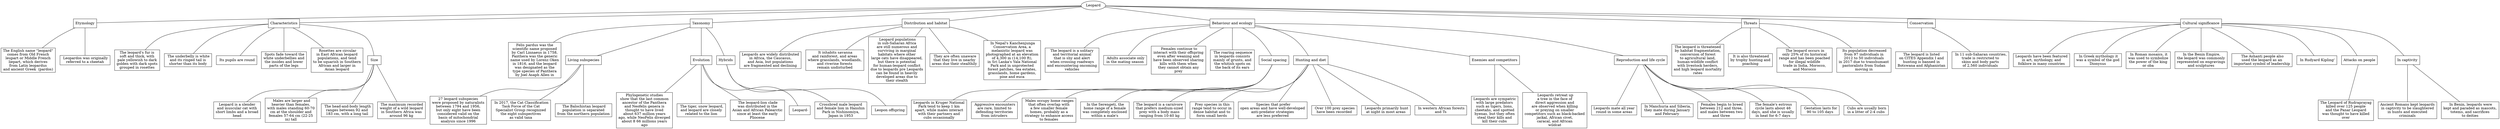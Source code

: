 graph Leopard {
	graph [overlap=scale]
	node [shape=ellipse]
	Leopard
	node [shape=box]
	Etymology
	Leopard -- Etymology
	"The English name \"leopard\"
comes from Old French
leupart or Middle French
liepart, which derives
from Latin leopardus
and ancient Greek  (pardos)"
	Etymology -- "The English name \"leopard\"
comes from Old French
leupart or Middle French
liepart, which derives
from Latin leopardus
and ancient Greek  (pardos)"
	" Leopardos was originally
referred to a cheetah"
	Etymology -- " Leopardos was originally
referred to a cheetah"
	Characteristics
	Leopard -- Characteristics
	"The leopard's fur is
soft and thick, with
pale yellowish to dark
golden with dark spots
grouped in rosettes"
	Characteristics -- "The leopard's fur is
soft and thick, with
pale yellowish to dark
golden with dark spots
grouped in rosettes"
	" The underbelly is white
and its ringed tail is
shorter than its body"
	Characteristics -- " The underbelly is white
and its ringed tail is
shorter than its body"
	" Its pupils are round"
	Characteristics -- " Its pupils are round"
	" Spots fade toward the
white underbellies and
the insides and lower
parts of the legs"
	Characteristics -- " Spots fade toward the
white underbellies and
the insides and lower
parts of the legs"
	" Rosettes are circular
in East African leopard
populations, and tend
to be squarish in Southern
African and larger in
Asian leopard"
	Characteristics -- " Rosettes are circular
in East African leopard
populations, and tend
to be squarish in Southern
African and larger in
Asian leopard"
	Size
	Characteristics -- Size
	"Leopard is a slender
and muscular cat with
short limbs and a broad
head"
	Size -- "Leopard is a slender
and muscular cat with
short limbs and a broad
head"
	" Males are larger and
heavier than females,
with males standing 60-70
cm at the shoulder and
females 57-64 cm (22-25
in) tall"
	Size -- " Males are larger and
heavier than females,
with males standing 60-70
cm at the shoulder and
females 57-64 cm (22-25
in) tall"
	" The head-and-body length
ranges between 92 and
183 cm, with a long tail"
	Size -- " The head-and-body length
ranges between 92 and
183 cm, with a long tail"
	" The maximum recorded
weight of a wild leopard
in Southern Africa was
around 96 kg"
	Size -- " The maximum recorded
weight of a wild leopard
in Southern Africa was
around 96 kg"
	Taxonomy
	Leopard -- Taxonomy
	"Felis pardus was the
scientific name proposed
by Carl Linnaeus in 1758,
Panthera was the generic
name used by Lorenz Oken
in 1816, and the leopard
was designated as the
type species of Panthera
by Joel Asaph Allen in"
	Taxonomy -- "Felis pardus was the
scientific name proposed
by Carl Linnaeus in 1758,
Panthera was the generic
name used by Lorenz Oken
in 1816, and the leopard
was designated as the
type species of Panthera
by Joel Asaph Allen in"
	"Living subspecies"
	Taxonomy -- "Living subspecies"
	"27 leopard subspecies
were proposed by naturalists
between 1794 and 1956,
but only eight have been
considered valid on the
basis of mitochondrial
analysis since 1996"
	"Living subspecies" -- "27 leopard subspecies
were proposed by naturalists
between 1794 and 1956,
but only eight have been
considered valid on the
basis of mitochondrial
analysis since 1996"
	" In 2017, the Cat Classification
Task Force of the Cat
Specialist Group recognized
the eight subspectives
as valid taxa"
	"Living subspecies" -- " In 2017, the Cat Classification
Task Force of the Cat
Specialist Group recognized
the eight subspectives
as valid taxa"
	" The Balochistan leopard
population is separated
from the northern population"
	"Living subspecies" -- " The Balochistan leopard
population is separated
from the northern population"
	Evolution
	Taxonomy -- Evolution
	"Phylogenetic studies
show that the last common
ancestor of the Panthera
and Neofelis genera is
thought to have lived
about 637 million years
ago, while NeoFelis diverged
about 8 66 millions years
ago"
	Evolution -- "Phylogenetic studies
show that the last common
ancestor of the Panthera
and Neofelis genera is
thought to have lived
about 637 million years
ago, while NeoFelis diverged
about 8 66 millions years
ago"
	" The tiger, snow leopard,
and leopard are closely
related to the lion"
	Evolution -- " The tiger, snow leopard,
and leopard are closely
related to the lion"
	" The leopard-lion clade
was distributed in the
Asian and African Palearctic
since at least the early
Pliocene"
	Evolution -- " The leopard-lion clade
was distributed in the
Asian and African Palearctic
since at least the early
Pliocene"
	" Leopard-"
	Evolution -- " Leopard-"
	Hybrids
	Taxonomy -- Hybrids
	"Crossbred male leopard
and female lion in Hanshin
Park in Nishinomiya,
Japan in 1953"
	Hybrids -- "Crossbred male leopard
and female lion in Hanshin
Park in Nishinomiya,
Japan in 1953"
	" Leopon offspring"
	Hybrids -- " Leopon offspring"
	"Distribution and habitat"
	Leopard -- "Distribution and habitat"
	"Leopards are widely distributed
in Africa, the Caucasus,
and Asia, but populations
are fragmented and declining"
	"Distribution and habitat" -- "Leopards are widely distributed
in Africa, the Caucasus,
and Asia, but populations
are fragmented and declining"
	" It inhabits savanna
and rainforest, and areas
where grasslands, woodlands,
and riverine forests
remain undisturbed"
	"Distribution and habitat" -- " It inhabits savanna
and rainforest, and areas
where grasslands, woodlands,
and riverine forests
remain undisturbed"
	" Leopard populations
in sub-Saharan Africa
are still numerous and
surviving in marginal
habitats where other
large cats have disappeared,
but there is potential
for human-leopard conflict
due to leopards pre Leopards
can be found in heavily
developed areas due to
their stealth"
	"Distribution and habitat" -- " Leopard populations
in sub-Saharan Africa
are still numerous and
surviving in marginal
habitats where other
large cats have disappeared,
but there is potential
for human-leopard conflict
due to leopards pre Leopards
can be found in heavily
developed areas due to
their stealth"
	" They are often unaware
that they live in nearby
areas due their stealthily"
	"Distribution and habitat" -- " They are often unaware
that they live in nearby
areas due their stealthily"
	" In Nepal's Kanchenjunga
Conservation Area, a
melanistic leopard was
photographed at an elevation
of 4,300 m (14,100 ft),
in Sri Lanka's Yala National
Park and in unprotected
forest patches, tea estates,
grasslands, home gardens,
pine and euca"
	"Distribution and habitat" -- " In Nepal's Kanchenjunga
Conservation Area, a
melanistic leopard was
photographed at an elevation
of 4,300 m (14,100 ft),
in Sri Lanka's Yala National
Park and in unprotected
forest patches, tea estates,
grasslands, home gardens,
pine and euca"
	"Behaviour and ecology"
	Leopard -- "Behaviour and ecology"
	"The leopard is a solitary
and territorial animal
that is shy and alert
when crossing roadways
and encountering oncoming
vehicles"
	"Behaviour and ecology" -- "The leopard is a solitary
and territorial animal
that is shy and alert
when crossing roadways
and encountering oncoming
vehicles"
	" Adults associate only
in the mating season"
	"Behaviour and ecology" -- " Adults associate only
in the mating season"
	" Females continue to
interact with their offspring
even after weaning and
have been observed sharing
kills with them when
they cannot obtain any
prey"
	"Behaviour and ecology" -- " Females continue to
interact with their offspring
even after weaning and
have been observed sharing
kills with them when
they cannot obtain any
prey"
	" The roaring sequence
in leopards consists
mainly of grunts, and
the whitish spots on
the back of its ears"
	"Behaviour and ecology" -- " The roaring sequence
in leopards consists
mainly of grunts, and
the whitish spots on
the back of its ears"
	"Social spacing"
	"Behaviour and ecology" -- "Social spacing"
	"Leopards in Kruger National
Park tend to keep 1 km
apart, while males interact
with their partners and
cubs occasionally"
	"Social spacing" -- "Leopards in Kruger National
Park tend to keep 1 km
apart, while males interact
with their partners and
cubs occasionally"
	" Aggressive encounters
are rare, limited to
defending territories
from intruders"
	"Social spacing" -- " Aggressive encounters
are rare, limited to
defending territories
from intruders"
	" Males occupy home ranges
that often overlap with
a few smaller female
homes, probably as a
strategy to enhance access
to females"
	"Social spacing" -- " Males occupy home ranges
that often overlap with
a few smaller female
homes, probably as a
strategy to enhance access
to females"
	" In the Serengeti, the
home range of a female
was completely enclosed
within a male's"
	"Social spacing" -- " In the Serengeti, the
home range of a female
was completely enclosed
within a male's"
	"Hunting and diet"
	"Behaviour and ecology" -- "Hunting and diet"
	"The leopard is a carnivore
that prefers medium-sized
prey with a body mass
ranging from 10-40 kg"
	"Hunting and diet" -- "The leopard is a carnivore
that prefers medium-sized
prey with a body mass
ranging from 10-40 kg"
	" Prey species in this
range tend to occur in
dense habitat and to
form small herds"
	"Hunting and diet" -- " Prey species in this
range tend to occur in
dense habitat and to
form small herds"
	" Species that prefer
open areas and have well-developed
anti-predator strategies
are less preferred"
	"Hunting and diet" -- " Species that prefer
open areas and have well-developed
anti-predator strategies
are less preferred"
	" Over 100 prey species
have been recorded"
	"Hunting and diet" -- " Over 100 prey species
have been recorded"
	" Leopards primarily hunt
at night in most areas"
	"Hunting and diet" -- " Leopards primarily hunt
at night in most areas"
	" In western African forests
and Ts"
	"Hunting and diet" -- " In western African forests
and Ts"
	"Enemies and competitors"
	"Behaviour and ecology" -- "Enemies and competitors"
	"Leopards are sympatric
with large predators
such as tigers, lions,
cheetahs, and spotted
hyenas, but they often
steal their kills and
kill their cubs"
	"Enemies and competitors" -- "Leopards are sympatric
with large predators
such as tigers, lions,
cheetahs, and spotted
hyenas, but they often
steal their kills and
kill their cubs"
	" Leopards retreat up
a tree in the face of
direct aggression and
are observed when killing
or preying on smaller
competitors such as black-backed
jackal, African civet,
caracal, and African
wildcat"
	"Enemies and competitors" -- " Leopards retreat up
a tree in the face of
direct aggression and
are observed when killing
or preying on smaller
competitors such as black-backed
jackal, African civet,
caracal, and African
wildcat"
	"Reproduction and life cycle"
	"Behaviour and ecology" -- "Reproduction and life cycle"
	"Leopards mate all year
round in some areas"
	"Reproduction and life cycle" -- "Leopards mate all year
round in some areas"
	" In Manchuria and Siberia,
they mate during January
and February"
	"Reproduction and life cycle" -- " In Manchuria and Siberia,
they mate during January
and February"
	" Females begin to breed
between 212 and three,
and males between two
and three"
	"Reproduction and life cycle" -- " Females begin to breed
between 212 and three,
and males between two
and three"
	" The female's estrous
cycle lasts about 46
days, and she is usually
in heat for 6-7 days"
	"Reproduction and life cycle" -- " The female's estrous
cycle lasts about 46
days, and she is usually
in heat for 6-7 days"
	" Gestation lasts for
90 to 105 days"
	"Reproduction and life cycle" -- " Gestation lasts for
90 to 105 days"
	" Cubs are usually born
in a litter of 2-4 cubs"
	"Reproduction and life cycle" -- " Cubs are usually born
in a litter of 2-4 cubs"
	Threats
	Leopard -- Threats
	"The leopard is threatened
by habitat fragmentation,
conversion of forest
to agricultural land,
human-wildlife conflict
with livestock herders,
and high leopard mortality
rates"
	Threats -- "The leopard is threatened
by habitat fragmentation,
conversion of forest
to agricultural land,
human-wildlife conflict
with livestock herders,
and high leopard mortality
rates"
	" It is also threatened
by trophy hunting and
poaching"
	Threats -- " It is also threatened
by trophy hunting and
poaching"
	" The leopard occurs in
only 25% of its historical
range and has been poached
for illegal wildlife
trade in India, Morocco,
and Morocco"
	Threats -- " The leopard occurs in
only 25% of its historical
range and has been poached
for illegal wildlife
trade in India, Morocco,
and Morocco"
	" Its population decreased
from 97 individuals in
2012 to 50 individuals
in 2017 due to transhumant
pastoralists from Sudan
moving in"
	Threats -- " Its population decreased
from 97 individuals in
2012 to 50 individuals
in 2017 due to transhumant
pastoralists from Sudan
moving in"
	Conservation
	Leopard -- Conservation
	"The leopard is listed
on CITES Appendix I and
hunting is banned in
Botswana and Afghanistan"
	Conservation -- "The leopard is listed
on CITES Appendix I and
hunting is banned in
Botswana and Afghanistan"
	" In 11 sub-Saharan countries,
trade is restricted to
skins and body parts
of 2,560 individuals"
	Conservation -- " In 11 sub-Saharan countries,
trade is restricted to
skins and body parts
of 2,560 individuals"
	"Cultural significance"
	Leopard -- "Cultural significance"
	"Leopards have been featured
in art, mythology, and
folklore in many countries"
	"Cultural significance" -- "Leopards have been featured
in art, mythology, and
folklore in many countries"
	" In Greek mythology it
was a symbol of the god
Dionysus"
	"Cultural significance" -- " In Greek mythology it
was a symbol of the god
Dionysus"
	" In Roman mosaics, it
was used to symbolize
the power of the king
or oba"
	"Cultural significance" -- " In Roman mosaics, it
was used to symbolize
the power of the king
or oba"
	" In the Benin Empire,
the leopard was commonly
represented on engravings
and sculptures"
	"Cultural significance" -- " In the Benin Empire,
the leopard was commonly
represented on engravings
and sculptures"
	" The Ashanti people also
used the leopard as an
important symbol of leadership"
	"Cultural significance" -- " The Ashanti people also
used the leopard as an
important symbol of leadership"
	" In Rudyard Kipling'"
	"Cultural significance" -- " In Rudyard Kipling'"
	"Attacks on people"
	"Cultural significance" -- "Attacks on people"
	"The Leopard of Rudraprayag
killed over 125 people
and the Panar Leopard
was thought to have killed
over"
	"Attacks on people" -- "The Leopard of Rudraprayag
killed over 125 people
and the Panar Leopard
was thought to have killed
over"
	"In captivity"
	"Cultural significance" -- "In captivity"
	"Ancient Romans kept leopards
in captivity to be slaughtered
in hunts and executed
criminals"
	"In captivity" -- "Ancient Romans kept leopards
in captivity to be slaughtered
in hunts and executed
criminals"
	" In Benin, leopards were
kept and paraded as mascots,
totems, and sacrifices
to deities"
	"In captivity" -- " In Benin, leopards were
kept and paraded as mascots,
totems, and sacrifices
to deities"
}
